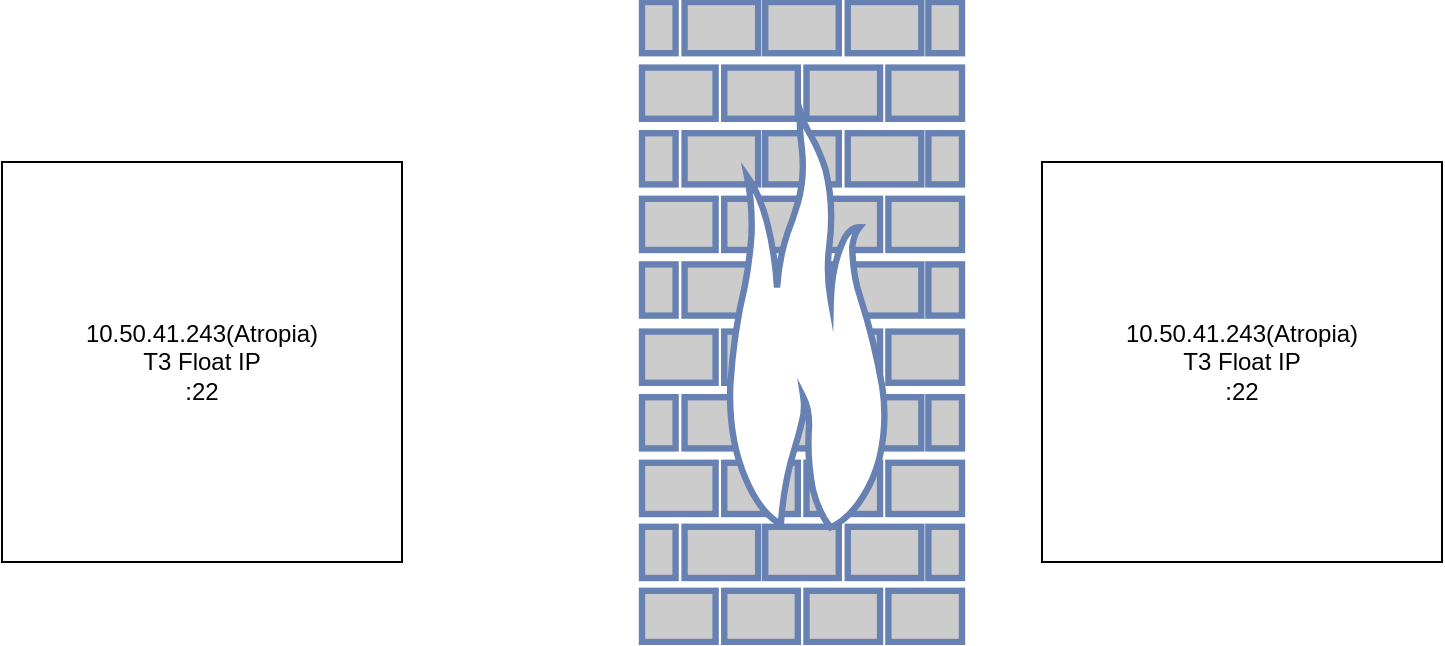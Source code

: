 <mxfile version="24.7.10">
  <diagram name="Page-1" id="A3ynmZSJMIhbjN7IM4xh">
    <mxGraphModel dx="1154" dy="566" grid="1" gridSize="10" guides="1" tooltips="1" connect="1" arrows="1" fold="1" page="1" pageScale="1" pageWidth="850" pageHeight="1100" math="0" shadow="0">
      <root>
        <mxCell id="0" />
        <mxCell id="1" parent="0" />
        <mxCell id="II6Lf9muArxHyPECMsTV-1" value="10.50.41.243(Atropia)&lt;div&gt;T3 Float IP&lt;/div&gt;&lt;div&gt;:22&lt;/div&gt;" style="whiteSpace=wrap;html=1;aspect=fixed;" parent="1" vertex="1">
          <mxGeometry x="520" y="240" width="200" height="200" as="geometry" />
        </mxCell>
        <mxCell id="2dlIjOko7ElrHaeRxo3V-5" value="" style="fontColor=#0066CC;verticalAlign=top;verticalLabelPosition=bottom;labelPosition=center;align=center;html=1;outlineConnect=0;fillColor=#CCCCCC;strokeColor=#6881B3;gradientColor=none;gradientDirection=north;strokeWidth=2;shape=mxgraph.networks.firewall;" vertex="1" parent="1">
          <mxGeometry x="320" y="160" width="160" height="320" as="geometry" />
        </mxCell>
        <mxCell id="2dlIjOko7ElrHaeRxo3V-6" value="10.50.41.243(Atropia)&lt;div&gt;T3 Float IP&lt;/div&gt;&lt;div&gt;:22&lt;/div&gt;" style="whiteSpace=wrap;html=1;aspect=fixed;" vertex="1" parent="1">
          <mxGeometry y="240" width="200" height="200" as="geometry" />
        </mxCell>
      </root>
    </mxGraphModel>
  </diagram>
</mxfile>
